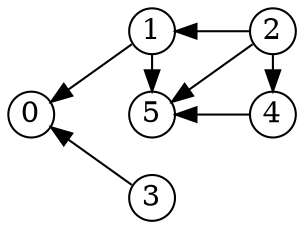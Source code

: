 digraph g
{
rankdir=RL
node [shape=circle fixedsize=true width=0.3]

0
1
1 -> 0
2
2 -> 1
3 
3 -> 0
4 
2 -> 4 [weight=100000]
5
4 -> 5
1 -> 5 [weight=100000]
2 -> 5
//{rank = same; 0, 1, 2 }
{rank = same; 4, 2 }
{rank = same; 5, 1 }

}